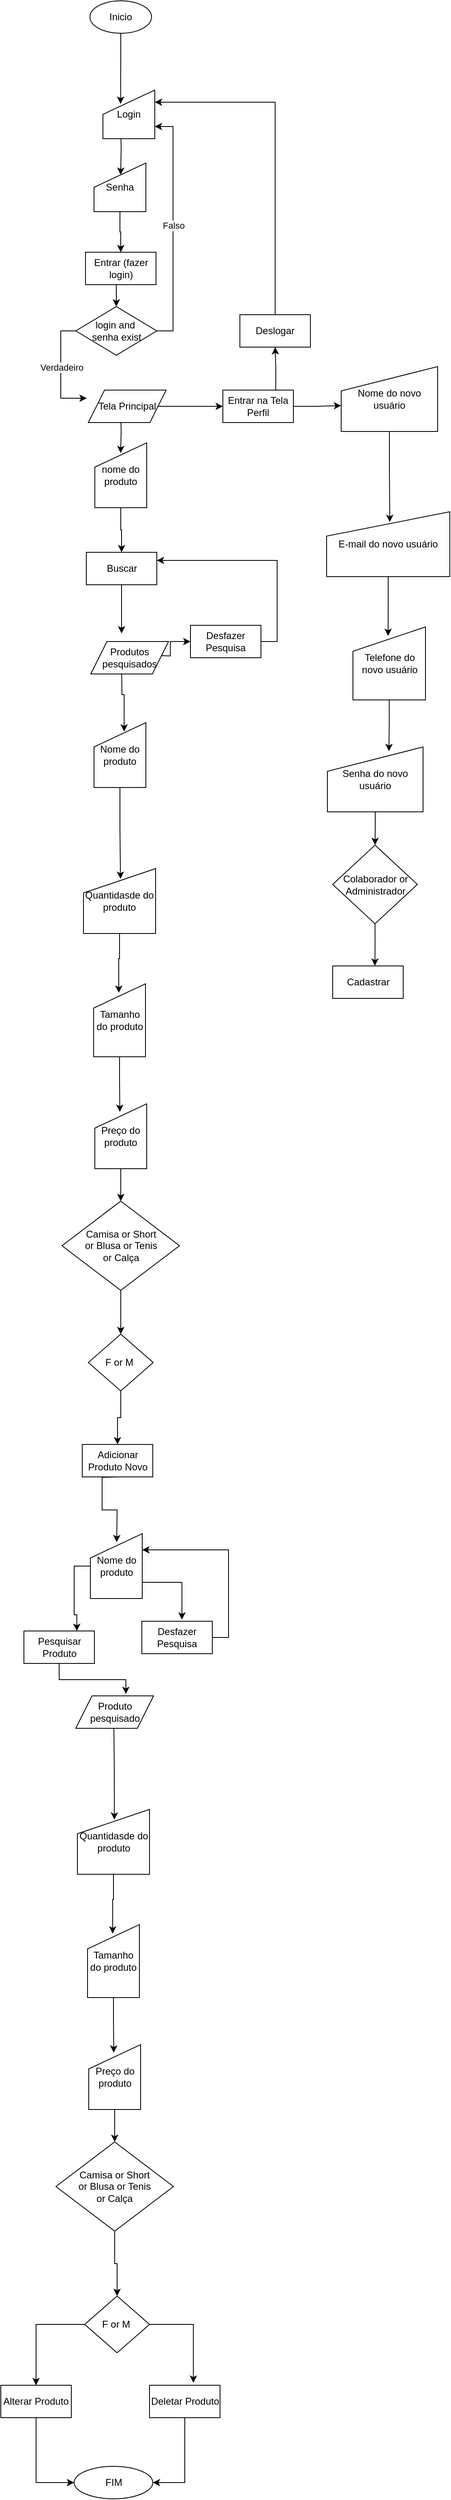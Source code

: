 <mxfile version="26.1.1" pages="2">
  <diagram name="Página-1" id="iPoBI7XoBjyl-tXCf68t">
    <mxGraphModel dx="1222" dy="686" grid="1" gridSize="10" guides="1" tooltips="1" connect="1" arrows="1" fold="1" page="1" pageScale="1" pageWidth="827" pageHeight="1169" math="0" shadow="0">
      <root>
        <mxCell id="0" />
        <mxCell id="1" parent="0" />
        <mxCell id="PeScxrH-ovuwIWWUk44r-3" style="edgeStyle=orthogonalEdgeStyle;rounded=0;orthogonalLoop=1;jettySize=auto;html=1;exitX=0.5;exitY=1;exitDx=0;exitDy=0;entryX=0.34;entryY=0.284;entryDx=0;entryDy=0;entryPerimeter=0;" edge="1" parent="1" source="CfKD7U3mDk9UEU4ni0YS-1" target="PeScxrH-ovuwIWWUk44r-10">
          <mxGeometry relative="1" as="geometry">
            <mxPoint x="414.256" y="151.46" as="targetPoint" />
          </mxGeometry>
        </mxCell>
        <mxCell id="CfKD7U3mDk9UEU4ni0YS-1" value="Inicio" style="ellipse;whiteSpace=wrap;html=1;" parent="1" vertex="1">
          <mxGeometry x="376" y="40" width="76" height="40" as="geometry" />
        </mxCell>
        <mxCell id="PeScxrH-ovuwIWWUk44r-4" value="Senha" style="shape=manualInput;whiteSpace=wrap;html=1;" vertex="1" parent="1">
          <mxGeometry x="381" y="240" width="64" height="60" as="geometry" />
        </mxCell>
        <mxCell id="PeScxrH-ovuwIWWUk44r-5" style="edgeStyle=orthogonalEdgeStyle;rounded=0;orthogonalLoop=1;jettySize=auto;html=1;exitX=0.5;exitY=1;exitDx=0;exitDy=0;entryX=0.514;entryY=0.242;entryDx=0;entryDy=0;entryPerimeter=0;" edge="1" parent="1" target="PeScxrH-ovuwIWWUk44r-4">
          <mxGeometry relative="1" as="geometry">
            <mxPoint x="414" y="200" as="sourcePoint" />
          </mxGeometry>
        </mxCell>
        <mxCell id="PeScxrH-ovuwIWWUk44r-9" style="edgeStyle=orthogonalEdgeStyle;rounded=0;orthogonalLoop=1;jettySize=auto;html=1;exitX=0.5;exitY=1;exitDx=0;exitDy=0;entryX=0.5;entryY=0;entryDx=0;entryDy=0;" edge="1" parent="1" source="PeScxrH-ovuwIWWUk44r-6" target="PeScxrH-ovuwIWWUk44r-13">
          <mxGeometry relative="1" as="geometry" />
        </mxCell>
        <mxCell id="PeScxrH-ovuwIWWUk44r-6" value="Entrar (fazer login)" style="rounded=0;whiteSpace=wrap;html=1;" vertex="1" parent="1">
          <mxGeometry x="370.5" y="350" width="87" height="40" as="geometry" />
        </mxCell>
        <mxCell id="PeScxrH-ovuwIWWUk44r-7" style="edgeStyle=orthogonalEdgeStyle;rounded=0;orthogonalLoop=1;jettySize=auto;html=1;exitX=0.5;exitY=1;exitDx=0;exitDy=0;entryX=0.5;entryY=0;entryDx=0;entryDy=0;" edge="1" parent="1" source="PeScxrH-ovuwIWWUk44r-4" target="PeScxrH-ovuwIWWUk44r-6">
          <mxGeometry relative="1" as="geometry" />
        </mxCell>
        <mxCell id="PeScxrH-ovuwIWWUk44r-10" value="Login" style="shape=manualInput;whiteSpace=wrap;html=1;" vertex="1" parent="1">
          <mxGeometry x="392" y="150" width="64" height="60" as="geometry" />
        </mxCell>
        <mxCell id="PeScxrH-ovuwIWWUk44r-28" style="edgeStyle=orthogonalEdgeStyle;rounded=0;orthogonalLoop=1;jettySize=auto;html=1;exitX=0.5;exitY=1;exitDx=0;exitDy=0;entryX=0.5;entryY=0;entryDx=0;entryDy=0;" edge="1" parent="1" source="PeScxrH-ovuwIWWUk44r-11" target="PeScxrH-ovuwIWWUk44r-27">
          <mxGeometry relative="1" as="geometry" />
        </mxCell>
        <mxCell id="PeScxrH-ovuwIWWUk44r-11" value="nome do produto" style="shape=manualInput;whiteSpace=wrap;html=1;" vertex="1" parent="1">
          <mxGeometry x="382" y="585" width="64" height="80" as="geometry" />
        </mxCell>
        <mxCell id="PeScxrH-ovuwIWWUk44r-12" style="edgeStyle=orthogonalEdgeStyle;rounded=0;orthogonalLoop=1;jettySize=auto;html=1;exitX=0.5;exitY=1;exitDx=0;exitDy=0;entryX=0.497;entryY=0.159;entryDx=0;entryDy=0;entryPerimeter=0;" edge="1" parent="1" target="PeScxrH-ovuwIWWUk44r-11">
          <mxGeometry relative="1" as="geometry">
            <mxPoint x="414" y="550.0" as="sourcePoint" />
            <mxPoint x="415" y="530" as="targetPoint" />
          </mxGeometry>
        </mxCell>
        <mxCell id="PeScxrH-ovuwIWWUk44r-25" style="edgeStyle=orthogonalEdgeStyle;rounded=0;orthogonalLoop=1;jettySize=auto;html=1;exitX=1;exitY=0.5;exitDx=0;exitDy=0;entryX=1;entryY=0.75;entryDx=0;entryDy=0;" edge="1" parent="1" source="PeScxrH-ovuwIWWUk44r-13" target="PeScxrH-ovuwIWWUk44r-10">
          <mxGeometry relative="1" as="geometry" />
        </mxCell>
        <mxCell id="PeScxrH-ovuwIWWUk44r-26" value="Falso" style="edgeLabel;html=1;align=center;verticalAlign=middle;resizable=0;points=[];" vertex="1" connectable="0" parent="PeScxrH-ovuwIWWUk44r-25">
          <mxGeometry x="0.021" relative="1" as="geometry">
            <mxPoint as="offset" />
          </mxGeometry>
        </mxCell>
        <mxCell id="PeScxrH-ovuwIWWUk44r-32" style="edgeStyle=orthogonalEdgeStyle;rounded=0;orthogonalLoop=1;jettySize=auto;html=1;exitX=0;exitY=0.5;exitDx=0;exitDy=0;entryX=0;entryY=0.5;entryDx=0;entryDy=0;" edge="1" parent="1" source="PeScxrH-ovuwIWWUk44r-13">
          <mxGeometry relative="1" as="geometry">
            <mxPoint x="372" y="530" as="targetPoint" />
            <Array as="points">
              <mxPoint x="340" y="447" />
              <mxPoint x="340" y="530" />
            </Array>
          </mxGeometry>
        </mxCell>
        <mxCell id="PeScxrH-ovuwIWWUk44r-33" value="Verdadeiro" style="edgeLabel;html=1;align=center;verticalAlign=middle;resizable=0;points=[];" vertex="1" connectable="0" parent="PeScxrH-ovuwIWWUk44r-32">
          <mxGeometry x="-0.056" y="1" relative="1" as="geometry">
            <mxPoint as="offset" />
          </mxGeometry>
        </mxCell>
        <mxCell id="PeScxrH-ovuwIWWUk44r-13" value="login and&amp;nbsp;&lt;div&gt;senha exist&lt;/div&gt;" style="rhombus;whiteSpace=wrap;html=1;" vertex="1" parent="1">
          <mxGeometry x="358.5" y="417" width="100" height="60" as="geometry" />
        </mxCell>
        <mxCell id="PeScxrH-ovuwIWWUk44r-35" style="edgeStyle=orthogonalEdgeStyle;rounded=0;orthogonalLoop=1;jettySize=auto;html=1;exitX=0.5;exitY=1;exitDx=0;exitDy=0;entryX=0.5;entryY=0;entryDx=0;entryDy=0;" edge="1" parent="1" source="PeScxrH-ovuwIWWUk44r-27">
          <mxGeometry relative="1" as="geometry">
            <mxPoint x="415" y="820" as="targetPoint" />
          </mxGeometry>
        </mxCell>
        <mxCell id="PeScxrH-ovuwIWWUk44r-27" value="Buscar" style="rounded=0;whiteSpace=wrap;html=1;" vertex="1" parent="1">
          <mxGeometry x="371.5" y="720" width="87" height="40" as="geometry" />
        </mxCell>
        <mxCell id="PeScxrH-ovuwIWWUk44r-41" style="edgeStyle=orthogonalEdgeStyle;rounded=0;orthogonalLoop=1;jettySize=auto;html=1;exitX=1;exitY=0.5;exitDx=0;exitDy=0;entryX=1;entryY=0.25;entryDx=0;entryDy=0;" edge="1" parent="1" source="PeScxrH-ovuwIWWUk44r-36" target="PeScxrH-ovuwIWWUk44r-27">
          <mxGeometry relative="1" as="geometry" />
        </mxCell>
        <mxCell id="PeScxrH-ovuwIWWUk44r-36" value="Desfazer Pesquisa" style="rounded=0;whiteSpace=wrap;html=1;" vertex="1" parent="1">
          <mxGeometry x="500" y="810" width="87" height="40" as="geometry" />
        </mxCell>
        <mxCell id="PeScxrH-ovuwIWWUk44r-39" style="edgeStyle=orthogonalEdgeStyle;rounded=0;orthogonalLoop=1;jettySize=auto;html=1;exitX=1;exitY=0.75;exitDx=0;exitDy=0;entryX=0;entryY=0.5;entryDx=0;entryDy=0;" edge="1" parent="1" target="PeScxrH-ovuwIWWUk44r-36">
          <mxGeometry relative="1" as="geometry">
            <mxPoint x="449.415" y="847.17" as="sourcePoint" />
          </mxGeometry>
        </mxCell>
        <mxCell id="_nh46VhltsegVCMTFDfS-73" style="edgeStyle=orthogonalEdgeStyle;rounded=0;orthogonalLoop=1;jettySize=auto;html=1;exitX=1;exitY=0.5;exitDx=0;exitDy=0;entryX=0;entryY=0.5;entryDx=0;entryDy=0;" edge="1" parent="1" source="PeScxrH-ovuwIWWUk44r-38" target="_nh46VhltsegVCMTFDfS-72">
          <mxGeometry relative="1" as="geometry" />
        </mxCell>
        <mxCell id="PeScxrH-ovuwIWWUk44r-38" value="Tela Principal" style="shape=parallelogram;perimeter=parallelogramPerimeter;whiteSpace=wrap;html=1;fixedSize=1;" vertex="1" parent="1">
          <mxGeometry x="374" y="520" width="96" height="40" as="geometry" />
        </mxCell>
        <mxCell id="PeScxrH-ovuwIWWUk44r-42" value="Nome do produto" style="shape=manualInput;whiteSpace=wrap;html=1;" vertex="1" parent="1">
          <mxGeometry x="381" y="930" width="64" height="80" as="geometry" />
        </mxCell>
        <mxCell id="PeScxrH-ovuwIWWUk44r-43" style="edgeStyle=orthogonalEdgeStyle;rounded=0;orthogonalLoop=1;jettySize=auto;html=1;exitX=0.5;exitY=1;exitDx=0;exitDy=0;entryX=0.581;entryY=0.138;entryDx=0;entryDy=0;entryPerimeter=0;" edge="1" parent="1" target="PeScxrH-ovuwIWWUk44r-42">
          <mxGeometry relative="1" as="geometry">
            <mxPoint x="415" y="860" as="sourcePoint" />
          </mxGeometry>
        </mxCell>
        <mxCell id="PeScxrH-ovuwIWWUk44r-44" value="Quantidasde do produto" style="shape=manualInput;whiteSpace=wrap;html=1;" vertex="1" parent="1">
          <mxGeometry x="368" y="1110" width="89" height="80" as="geometry" />
        </mxCell>
        <mxCell id="PeScxrH-ovuwIWWUk44r-45" style="edgeStyle=orthogonalEdgeStyle;rounded=0;orthogonalLoop=1;jettySize=auto;html=1;exitX=0.5;exitY=1;exitDx=0;exitDy=0;entryX=0.513;entryY=0.158;entryDx=0;entryDy=0;entryPerimeter=0;" edge="1" parent="1" source="PeScxrH-ovuwIWWUk44r-42" target="PeScxrH-ovuwIWWUk44r-44">
          <mxGeometry relative="1" as="geometry" />
        </mxCell>
        <mxCell id="_nh46VhltsegVCMTFDfS-28" value="Tamanho do produto" style="shape=manualInput;whiteSpace=wrap;html=1;" vertex="1" parent="1">
          <mxGeometry x="380.5" y="1252" width="64" height="90" as="geometry" />
        </mxCell>
        <mxCell id="_nh46VhltsegVCMTFDfS-29" style="edgeStyle=orthogonalEdgeStyle;rounded=0;orthogonalLoop=1;jettySize=auto;html=1;exitX=0.5;exitY=1;exitDx=0;exitDy=0;entryX=0.485;entryY=0.124;entryDx=0;entryDy=0;entryPerimeter=0;" edge="1" parent="1" source="PeScxrH-ovuwIWWUk44r-44" target="_nh46VhltsegVCMTFDfS-28">
          <mxGeometry relative="1" as="geometry" />
        </mxCell>
        <mxCell id="_nh46VhltsegVCMTFDfS-33" style="edgeStyle=orthogonalEdgeStyle;rounded=0;orthogonalLoop=1;jettySize=auto;html=1;exitX=0.5;exitY=1;exitDx=0;exitDy=0;entryX=0.5;entryY=0;entryDx=0;entryDy=0;" edge="1" parent="1" source="_nh46VhltsegVCMTFDfS-30" target="_nh46VhltsegVCMTFDfS-32">
          <mxGeometry relative="1" as="geometry" />
        </mxCell>
        <mxCell id="_nh46VhltsegVCMTFDfS-30" value="Preço do produto" style="shape=manualInput;whiteSpace=wrap;html=1;" vertex="1" parent="1">
          <mxGeometry x="382" y="1400" width="64" height="80" as="geometry" />
        </mxCell>
        <mxCell id="_nh46VhltsegVCMTFDfS-31" style="edgeStyle=orthogonalEdgeStyle;rounded=0;orthogonalLoop=1;jettySize=auto;html=1;exitX=0.5;exitY=1;exitDx=0;exitDy=0;entryX=0.482;entryY=0.125;entryDx=0;entryDy=0;entryPerimeter=0;" edge="1" parent="1" source="_nh46VhltsegVCMTFDfS-28" target="_nh46VhltsegVCMTFDfS-30">
          <mxGeometry relative="1" as="geometry" />
        </mxCell>
        <mxCell id="_nh46VhltsegVCMTFDfS-35" style="edgeStyle=orthogonalEdgeStyle;rounded=0;orthogonalLoop=1;jettySize=auto;html=1;exitX=0.5;exitY=1;exitDx=0;exitDy=0;entryX=0.5;entryY=0;entryDx=0;entryDy=0;" edge="1" parent="1" source="_nh46VhltsegVCMTFDfS-32" target="_nh46VhltsegVCMTFDfS-34">
          <mxGeometry relative="1" as="geometry" />
        </mxCell>
        <mxCell id="_nh46VhltsegVCMTFDfS-32" value="Camisa or Short&lt;div&gt;&amp;nbsp;or Blusa or Tenis&amp;nbsp;&lt;/div&gt;&lt;div&gt;or Calça&lt;/div&gt;" style="rhombus;whiteSpace=wrap;html=1;" vertex="1" parent="1">
          <mxGeometry x="341.5" y="1520" width="145" height="110" as="geometry" />
        </mxCell>
        <mxCell id="_nh46VhltsegVCMTFDfS-37" style="edgeStyle=orthogonalEdgeStyle;rounded=0;orthogonalLoop=1;jettySize=auto;html=1;exitX=0.5;exitY=1;exitDx=0;exitDy=0;entryX=0.5;entryY=0;entryDx=0;entryDy=0;" edge="1" parent="1" source="_nh46VhltsegVCMTFDfS-34" target="_nh46VhltsegVCMTFDfS-36">
          <mxGeometry relative="1" as="geometry" />
        </mxCell>
        <mxCell id="_nh46VhltsegVCMTFDfS-34" value="F or M&amp;nbsp;" style="rhombus;whiteSpace=wrap;html=1;" vertex="1" parent="1">
          <mxGeometry x="374" y="1684" width="80" height="70" as="geometry" />
        </mxCell>
        <mxCell id="_nh46VhltsegVCMTFDfS-36" value="Adicionar Produto Novo" style="rounded=0;whiteSpace=wrap;html=1;" vertex="1" parent="1">
          <mxGeometry x="366.5" y="1820" width="87" height="40" as="geometry" />
        </mxCell>
        <mxCell id="_nh46VhltsegVCMTFDfS-65" style="edgeStyle=orthogonalEdgeStyle;rounded=0;orthogonalLoop=1;jettySize=auto;html=1;exitX=0;exitY=0.5;exitDx=0;exitDy=0;entryX=0.75;entryY=0;entryDx=0;entryDy=0;" edge="1" parent="1" source="_nh46VhltsegVCMTFDfS-38" target="_nh46VhltsegVCMTFDfS-62">
          <mxGeometry relative="1" as="geometry" />
        </mxCell>
        <mxCell id="_nh46VhltsegVCMTFDfS-38" value="Nome do produto" style="shape=manualInput;whiteSpace=wrap;html=1;" vertex="1" parent="1">
          <mxGeometry x="376.5" y="1930" width="64" height="80" as="geometry" />
        </mxCell>
        <mxCell id="_nh46VhltsegVCMTFDfS-41" style="edgeStyle=orthogonalEdgeStyle;rounded=0;orthogonalLoop=1;jettySize=auto;html=1;exitX=0.5;exitY=1;exitDx=0;exitDy=0;entryX=0.492;entryY=0.132;entryDx=0;entryDy=0;entryPerimeter=0;" edge="1" parent="1">
          <mxGeometry relative="1" as="geometry">
            <mxPoint x="411.0" y="1860" as="sourcePoint" />
            <mxPoint x="408.988" y="1940.56" as="targetPoint" />
          </mxGeometry>
        </mxCell>
        <mxCell id="_nh46VhltsegVCMTFDfS-46" style="edgeStyle=orthogonalEdgeStyle;rounded=0;orthogonalLoop=1;jettySize=auto;html=1;exitX=1;exitY=0.5;exitDx=0;exitDy=0;entryX=1;entryY=0.25;entryDx=0;entryDy=0;" edge="1" parent="1" source="_nh46VhltsegVCMTFDfS-43" target="_nh46VhltsegVCMTFDfS-38">
          <mxGeometry relative="1" as="geometry" />
        </mxCell>
        <mxCell id="_nh46VhltsegVCMTFDfS-43" value="Desfazer Pesquisa" style="rounded=0;whiteSpace=wrap;html=1;" vertex="1" parent="1">
          <mxGeometry x="440" y="2038" width="87" height="40" as="geometry" />
        </mxCell>
        <mxCell id="_nh46VhltsegVCMTFDfS-45" style="edgeStyle=orthogonalEdgeStyle;rounded=0;orthogonalLoop=1;jettySize=auto;html=1;exitX=1;exitY=0.75;exitDx=0;exitDy=0;entryX=0.569;entryY=-0.051;entryDx=0;entryDy=0;entryPerimeter=0;" edge="1" parent="1" source="_nh46VhltsegVCMTFDfS-38" target="_nh46VhltsegVCMTFDfS-43">
          <mxGeometry relative="1" as="geometry" />
        </mxCell>
        <mxCell id="_nh46VhltsegVCMTFDfS-47" value="Produtos pesquisados" style="shape=parallelogram;perimeter=parallelogramPerimeter;whiteSpace=wrap;html=1;fixedSize=1;" vertex="1" parent="1">
          <mxGeometry x="377" y="830" width="96" height="40" as="geometry" />
        </mxCell>
        <mxCell id="_nh46VhltsegVCMTFDfS-48" value="Produto pesquisado" style="shape=parallelogram;perimeter=parallelogramPerimeter;whiteSpace=wrap;html=1;fixedSize=1;" vertex="1" parent="1">
          <mxGeometry x="358.5" y="2130" width="96" height="40" as="geometry" />
        </mxCell>
        <mxCell id="_nh46VhltsegVCMTFDfS-50" value="Quantidasde do produto" style="shape=manualInput;whiteSpace=wrap;html=1;" vertex="1" parent="1">
          <mxGeometry x="360.5" y="2270" width="89" height="80" as="geometry" />
        </mxCell>
        <mxCell id="_nh46VhltsegVCMTFDfS-51" style="edgeStyle=orthogonalEdgeStyle;rounded=0;orthogonalLoop=1;jettySize=auto;html=1;exitX=0.5;exitY=1;exitDx=0;exitDy=0;entryX=0.513;entryY=0.158;entryDx=0;entryDy=0;entryPerimeter=0;" edge="1" parent="1" target="_nh46VhltsegVCMTFDfS-50">
          <mxGeometry relative="1" as="geometry">
            <mxPoint x="405.5" y="2170" as="sourcePoint" />
          </mxGeometry>
        </mxCell>
        <mxCell id="_nh46VhltsegVCMTFDfS-52" value="Tamanho do produto" style="shape=manualInput;whiteSpace=wrap;html=1;" vertex="1" parent="1">
          <mxGeometry x="373" y="2412" width="64" height="90" as="geometry" />
        </mxCell>
        <mxCell id="_nh46VhltsegVCMTFDfS-53" style="edgeStyle=orthogonalEdgeStyle;rounded=0;orthogonalLoop=1;jettySize=auto;html=1;exitX=0.5;exitY=1;exitDx=0;exitDy=0;entryX=0.485;entryY=0.124;entryDx=0;entryDy=0;entryPerimeter=0;" edge="1" parent="1" source="_nh46VhltsegVCMTFDfS-50" target="_nh46VhltsegVCMTFDfS-52">
          <mxGeometry relative="1" as="geometry" />
        </mxCell>
        <mxCell id="_nh46VhltsegVCMTFDfS-54" style="edgeStyle=orthogonalEdgeStyle;rounded=0;orthogonalLoop=1;jettySize=auto;html=1;exitX=0.5;exitY=1;exitDx=0;exitDy=0;entryX=0.5;entryY=0;entryDx=0;entryDy=0;" edge="1" parent="1" source="_nh46VhltsegVCMTFDfS-55" target="_nh46VhltsegVCMTFDfS-58">
          <mxGeometry relative="1" as="geometry" />
        </mxCell>
        <mxCell id="_nh46VhltsegVCMTFDfS-55" value="Preço do produto" style="shape=manualInput;whiteSpace=wrap;html=1;" vertex="1" parent="1">
          <mxGeometry x="374.5" y="2560" width="64" height="80" as="geometry" />
        </mxCell>
        <mxCell id="_nh46VhltsegVCMTFDfS-56" style="edgeStyle=orthogonalEdgeStyle;rounded=0;orthogonalLoop=1;jettySize=auto;html=1;exitX=0.5;exitY=1;exitDx=0;exitDy=0;entryX=0.482;entryY=0.125;entryDx=0;entryDy=0;entryPerimeter=0;" edge="1" parent="1" source="_nh46VhltsegVCMTFDfS-52" target="_nh46VhltsegVCMTFDfS-55">
          <mxGeometry relative="1" as="geometry" />
        </mxCell>
        <mxCell id="_nh46VhltsegVCMTFDfS-57" style="edgeStyle=orthogonalEdgeStyle;rounded=0;orthogonalLoop=1;jettySize=auto;html=1;exitX=0.5;exitY=1;exitDx=0;exitDy=0;entryX=0.5;entryY=0;entryDx=0;entryDy=0;" edge="1" parent="1" source="_nh46VhltsegVCMTFDfS-58" target="_nh46VhltsegVCMTFDfS-59">
          <mxGeometry relative="1" as="geometry" />
        </mxCell>
        <mxCell id="_nh46VhltsegVCMTFDfS-58" value="Camisa or Short&lt;div&gt;&amp;nbsp;or Blusa or Tenis&amp;nbsp;&lt;/div&gt;&lt;div&gt;or Calça&lt;/div&gt;" style="rhombus;whiteSpace=wrap;html=1;" vertex="1" parent="1">
          <mxGeometry x="334" y="2680" width="145" height="110" as="geometry" />
        </mxCell>
        <mxCell id="_nh46VhltsegVCMTFDfS-67" style="edgeStyle=orthogonalEdgeStyle;rounded=0;orthogonalLoop=1;jettySize=auto;html=1;exitX=0;exitY=0.5;exitDx=0;exitDy=0;entryX=0.5;entryY=0;entryDx=0;entryDy=0;" edge="1" parent="1" source="_nh46VhltsegVCMTFDfS-59" target="_nh46VhltsegVCMTFDfS-66">
          <mxGeometry relative="1" as="geometry" />
        </mxCell>
        <mxCell id="_nh46VhltsegVCMTFDfS-59" value="F or M&amp;nbsp;" style="rhombus;whiteSpace=wrap;html=1;" vertex="1" parent="1">
          <mxGeometry x="369.5" y="2870" width="80" height="70" as="geometry" />
        </mxCell>
        <mxCell id="_nh46VhltsegVCMTFDfS-62" value="Pesquisar Produto" style="rounded=0;whiteSpace=wrap;html=1;" vertex="1" parent="1">
          <mxGeometry x="294.5" y="2050" width="87" height="40" as="geometry" />
        </mxCell>
        <mxCell id="_nh46VhltsegVCMTFDfS-63" style="edgeStyle=orthogonalEdgeStyle;rounded=0;orthogonalLoop=1;jettySize=auto;html=1;exitX=0.5;exitY=1;exitDx=0;exitDy=0;entryX=0.644;entryY=-0.056;entryDx=0;entryDy=0;entryPerimeter=0;" edge="1" parent="1" source="_nh46VhltsegVCMTFDfS-62" target="_nh46VhltsegVCMTFDfS-48">
          <mxGeometry relative="1" as="geometry" />
        </mxCell>
        <mxCell id="_nh46VhltsegVCMTFDfS-90" style="edgeStyle=orthogonalEdgeStyle;rounded=0;orthogonalLoop=1;jettySize=auto;html=1;exitX=0.5;exitY=1;exitDx=0;exitDy=0;entryX=0;entryY=0.5;entryDx=0;entryDy=0;" edge="1" parent="1" source="_nh46VhltsegVCMTFDfS-66" target="_nh46VhltsegVCMTFDfS-89">
          <mxGeometry relative="1" as="geometry" />
        </mxCell>
        <mxCell id="_nh46VhltsegVCMTFDfS-66" value="Alterar Produto" style="rounded=0;whiteSpace=wrap;html=1;" vertex="1" parent="1">
          <mxGeometry x="266" y="2980" width="87" height="40" as="geometry" />
        </mxCell>
        <mxCell id="_nh46VhltsegVCMTFDfS-91" style="edgeStyle=orthogonalEdgeStyle;rounded=0;orthogonalLoop=1;jettySize=auto;html=1;exitX=0.5;exitY=1;exitDx=0;exitDy=0;entryX=1;entryY=0.5;entryDx=0;entryDy=0;" edge="1" parent="1" source="_nh46VhltsegVCMTFDfS-68" target="_nh46VhltsegVCMTFDfS-89">
          <mxGeometry relative="1" as="geometry" />
        </mxCell>
        <mxCell id="_nh46VhltsegVCMTFDfS-68" value="Deletar Produto" style="rounded=0;whiteSpace=wrap;html=1;" vertex="1" parent="1">
          <mxGeometry x="449.5" y="2980" width="87" height="40" as="geometry" />
        </mxCell>
        <mxCell id="_nh46VhltsegVCMTFDfS-70" style="edgeStyle=orthogonalEdgeStyle;rounded=0;orthogonalLoop=1;jettySize=auto;html=1;exitX=1;exitY=0.5;exitDx=0;exitDy=0;entryX=0.622;entryY=-0.075;entryDx=0;entryDy=0;entryPerimeter=0;" edge="1" parent="1" source="_nh46VhltsegVCMTFDfS-59" target="_nh46VhltsegVCMTFDfS-68">
          <mxGeometry relative="1" as="geometry" />
        </mxCell>
        <mxCell id="_nh46VhltsegVCMTFDfS-93" style="edgeStyle=orthogonalEdgeStyle;rounded=0;orthogonalLoop=1;jettySize=auto;html=1;exitX=0.75;exitY=0;exitDx=0;exitDy=0;entryX=0.5;entryY=1;entryDx=0;entryDy=0;" edge="1" parent="1" source="_nh46VhltsegVCMTFDfS-72" target="_nh46VhltsegVCMTFDfS-74">
          <mxGeometry relative="1" as="geometry" />
        </mxCell>
        <mxCell id="_nh46VhltsegVCMTFDfS-72" value="Entrar na Tela Perfil" style="rounded=0;whiteSpace=wrap;html=1;" vertex="1" parent="1">
          <mxGeometry x="540" y="520" width="87" height="40" as="geometry" />
        </mxCell>
        <mxCell id="_nh46VhltsegVCMTFDfS-94" style="edgeStyle=orthogonalEdgeStyle;rounded=0;orthogonalLoop=1;jettySize=auto;html=1;exitX=0.5;exitY=0;exitDx=0;exitDy=0;entryX=1;entryY=0.25;entryDx=0;entryDy=0;" edge="1" parent="1" source="_nh46VhltsegVCMTFDfS-74" target="PeScxrH-ovuwIWWUk44r-10">
          <mxGeometry relative="1" as="geometry" />
        </mxCell>
        <mxCell id="_nh46VhltsegVCMTFDfS-74" value="Deslogar" style="rounded=0;whiteSpace=wrap;html=1;" vertex="1" parent="1">
          <mxGeometry x="561" y="427" width="87" height="40" as="geometry" />
        </mxCell>
        <mxCell id="_nh46VhltsegVCMTFDfS-77" value="Nome do novo usuário" style="shape=manualInput;whiteSpace=wrap;html=1;" vertex="1" parent="1">
          <mxGeometry x="686" y="491" width="119" height="80" as="geometry" />
        </mxCell>
        <mxCell id="_nh46VhltsegVCMTFDfS-78" value="E-mail do novo usuário" style="shape=manualInput;whiteSpace=wrap;html=1;" vertex="1" parent="1">
          <mxGeometry x="668" y="670" width="152" height="80" as="geometry" />
        </mxCell>
        <mxCell id="_nh46VhltsegVCMTFDfS-79" style="edgeStyle=orthogonalEdgeStyle;rounded=0;orthogonalLoop=1;jettySize=auto;html=1;exitX=0.5;exitY=1;exitDx=0;exitDy=0;entryX=0.513;entryY=0.158;entryDx=0;entryDy=0;entryPerimeter=0;" edge="1" parent="1" source="_nh46VhltsegVCMTFDfS-77" target="_nh46VhltsegVCMTFDfS-78">
          <mxGeometry relative="1" as="geometry" />
        </mxCell>
        <mxCell id="_nh46VhltsegVCMTFDfS-80" value="Telefone do novo usuário" style="shape=manualInput;whiteSpace=wrap;html=1;" vertex="1" parent="1">
          <mxGeometry x="700.5" y="812" width="89.5" height="90" as="geometry" />
        </mxCell>
        <mxCell id="_nh46VhltsegVCMTFDfS-81" style="edgeStyle=orthogonalEdgeStyle;rounded=0;orthogonalLoop=1;jettySize=auto;html=1;exitX=0.5;exitY=1;exitDx=0;exitDy=0;entryX=0.485;entryY=0.124;entryDx=0;entryDy=0;entryPerimeter=0;" edge="1" parent="1" source="_nh46VhltsegVCMTFDfS-78" target="_nh46VhltsegVCMTFDfS-80">
          <mxGeometry relative="1" as="geometry" />
        </mxCell>
        <mxCell id="_nh46VhltsegVCMTFDfS-82" style="edgeStyle=orthogonalEdgeStyle;rounded=0;orthogonalLoop=1;jettySize=auto;html=1;exitX=0.5;exitY=1;exitDx=0;exitDy=0;entryX=0.5;entryY=0;entryDx=0;entryDy=0;" edge="1" parent="1" source="_nh46VhltsegVCMTFDfS-83" target="_nh46VhltsegVCMTFDfS-85">
          <mxGeometry relative="1" as="geometry">
            <mxPoint x="714" y="1080" as="targetPoint" />
          </mxGeometry>
        </mxCell>
        <mxCell id="_nh46VhltsegVCMTFDfS-83" value="Senha do novo usuário" style="shape=manualInput;whiteSpace=wrap;html=1;" vertex="1" parent="1">
          <mxGeometry x="669" y="960" width="118" height="80" as="geometry" />
        </mxCell>
        <mxCell id="_nh46VhltsegVCMTFDfS-84" style="edgeStyle=orthogonalEdgeStyle;rounded=0;orthogonalLoop=1;jettySize=auto;html=1;exitX=0.5;exitY=1;exitDx=0;exitDy=0;entryX=0.643;entryY=0.065;entryDx=0;entryDy=0;entryPerimeter=0;" edge="1" parent="1" source="_nh46VhltsegVCMTFDfS-80" target="_nh46VhltsegVCMTFDfS-83">
          <mxGeometry relative="1" as="geometry" />
        </mxCell>
        <mxCell id="_nh46VhltsegVCMTFDfS-85" value="Colaborador or Administrador" style="rhombus;whiteSpace=wrap;html=1;" vertex="1" parent="1">
          <mxGeometry x="675.5" y="1081" width="104.5" height="97" as="geometry" />
        </mxCell>
        <mxCell id="_nh46VhltsegVCMTFDfS-86" value="Cadastrar" style="rounded=0;whiteSpace=wrap;html=1;" vertex="1" parent="1">
          <mxGeometry x="675.5" y="1230" width="87" height="40" as="geometry" />
        </mxCell>
        <mxCell id="_nh46VhltsegVCMTFDfS-87" style="edgeStyle=orthogonalEdgeStyle;rounded=0;orthogonalLoop=1;jettySize=auto;html=1;exitX=0.5;exitY=1;exitDx=0;exitDy=0;entryX=0.599;entryY=-0.004;entryDx=0;entryDy=0;entryPerimeter=0;" edge="1" parent="1" source="_nh46VhltsegVCMTFDfS-85" target="_nh46VhltsegVCMTFDfS-86">
          <mxGeometry relative="1" as="geometry" />
        </mxCell>
        <mxCell id="_nh46VhltsegVCMTFDfS-88" style="edgeStyle=orthogonalEdgeStyle;rounded=0;orthogonalLoop=1;jettySize=auto;html=1;exitX=1;exitY=0.5;exitDx=0;exitDy=0;entryX=-0.001;entryY=0.601;entryDx=0;entryDy=0;entryPerimeter=0;" edge="1" parent="1" source="_nh46VhltsegVCMTFDfS-72" target="_nh46VhltsegVCMTFDfS-77">
          <mxGeometry relative="1" as="geometry" />
        </mxCell>
        <mxCell id="_nh46VhltsegVCMTFDfS-89" value="FIM" style="ellipse;whiteSpace=wrap;html=1;" vertex="1" parent="1">
          <mxGeometry x="356.5" y="3080" width="97" height="40" as="geometry" />
        </mxCell>
      </root>
    </mxGraphModel>
  </diagram>
  <diagram id="TJyCpCnwwS6mQgvVV_9T" name="Página-2">
    <mxGraphModel dx="794" dy="446" grid="1" gridSize="10" guides="1" tooltips="1" connect="1" arrows="1" fold="1" page="1" pageScale="1" pageWidth="827" pageHeight="1169" math="0" shadow="0">
      <root>
        <mxCell id="0" />
        <mxCell id="1" parent="0" />
      </root>
    </mxGraphModel>
  </diagram>
</mxfile>
